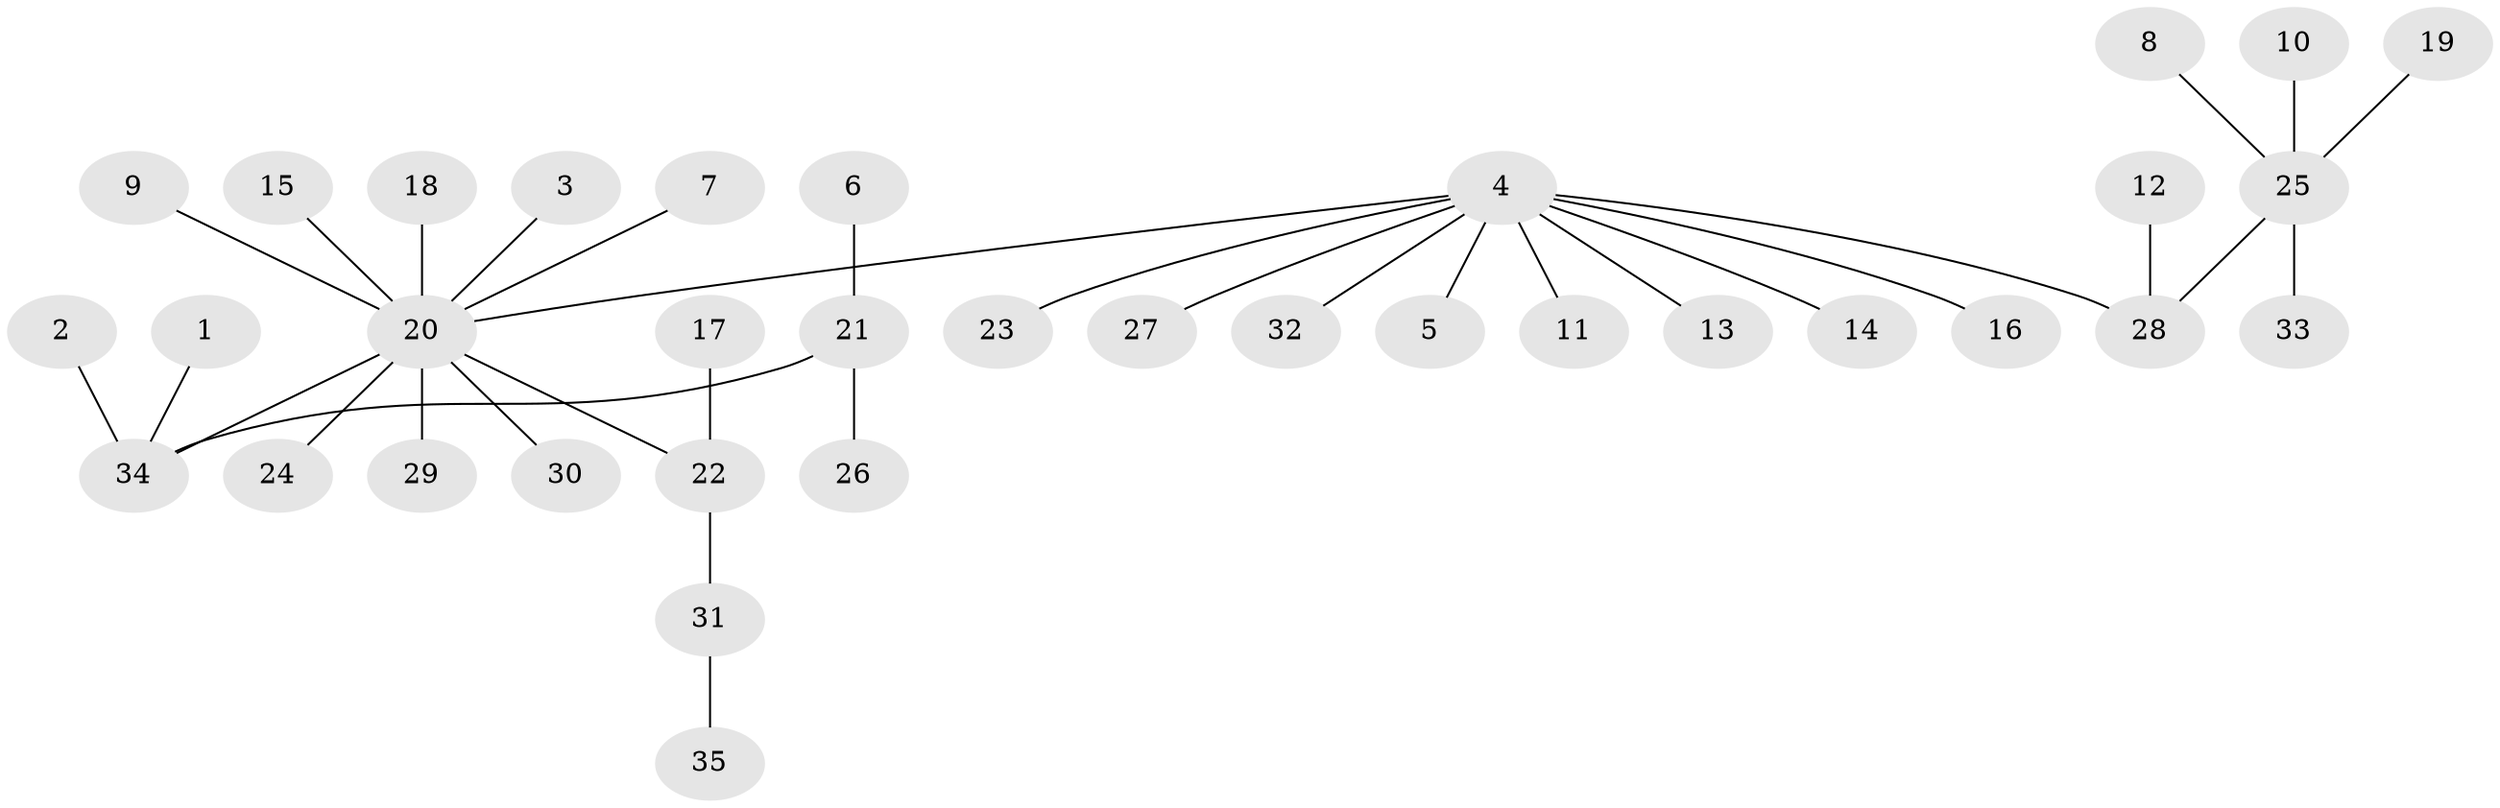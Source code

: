 // original degree distribution, {8: 0.030303030303030304, 5: 0.06060606060606061, 6: 0.015151515151515152, 4: 0.030303030303030304, 1: 0.5909090909090909, 3: 0.07575757575757576, 2: 0.19696969696969696}
// Generated by graph-tools (version 1.1) at 2025/26/03/09/25 03:26:26]
// undirected, 35 vertices, 34 edges
graph export_dot {
graph [start="1"]
  node [color=gray90,style=filled];
  1;
  2;
  3;
  4;
  5;
  6;
  7;
  8;
  9;
  10;
  11;
  12;
  13;
  14;
  15;
  16;
  17;
  18;
  19;
  20;
  21;
  22;
  23;
  24;
  25;
  26;
  27;
  28;
  29;
  30;
  31;
  32;
  33;
  34;
  35;
  1 -- 34 [weight=1.0];
  2 -- 34 [weight=1.0];
  3 -- 20 [weight=1.0];
  4 -- 5 [weight=1.0];
  4 -- 11 [weight=1.0];
  4 -- 13 [weight=1.0];
  4 -- 14 [weight=1.0];
  4 -- 16 [weight=1.0];
  4 -- 20 [weight=1.0];
  4 -- 23 [weight=1.0];
  4 -- 27 [weight=1.0];
  4 -- 28 [weight=1.0];
  4 -- 32 [weight=1.0];
  6 -- 21 [weight=1.0];
  7 -- 20 [weight=1.0];
  8 -- 25 [weight=1.0];
  9 -- 20 [weight=1.0];
  10 -- 25 [weight=1.0];
  12 -- 28 [weight=1.0];
  15 -- 20 [weight=1.0];
  17 -- 22 [weight=1.0];
  18 -- 20 [weight=1.0];
  19 -- 25 [weight=1.0];
  20 -- 22 [weight=1.0];
  20 -- 24 [weight=1.0];
  20 -- 29 [weight=1.0];
  20 -- 30 [weight=1.0];
  20 -- 34 [weight=1.0];
  21 -- 26 [weight=1.0];
  21 -- 34 [weight=1.0];
  22 -- 31 [weight=1.0];
  25 -- 28 [weight=1.0];
  25 -- 33 [weight=1.0];
  31 -- 35 [weight=1.0];
}
